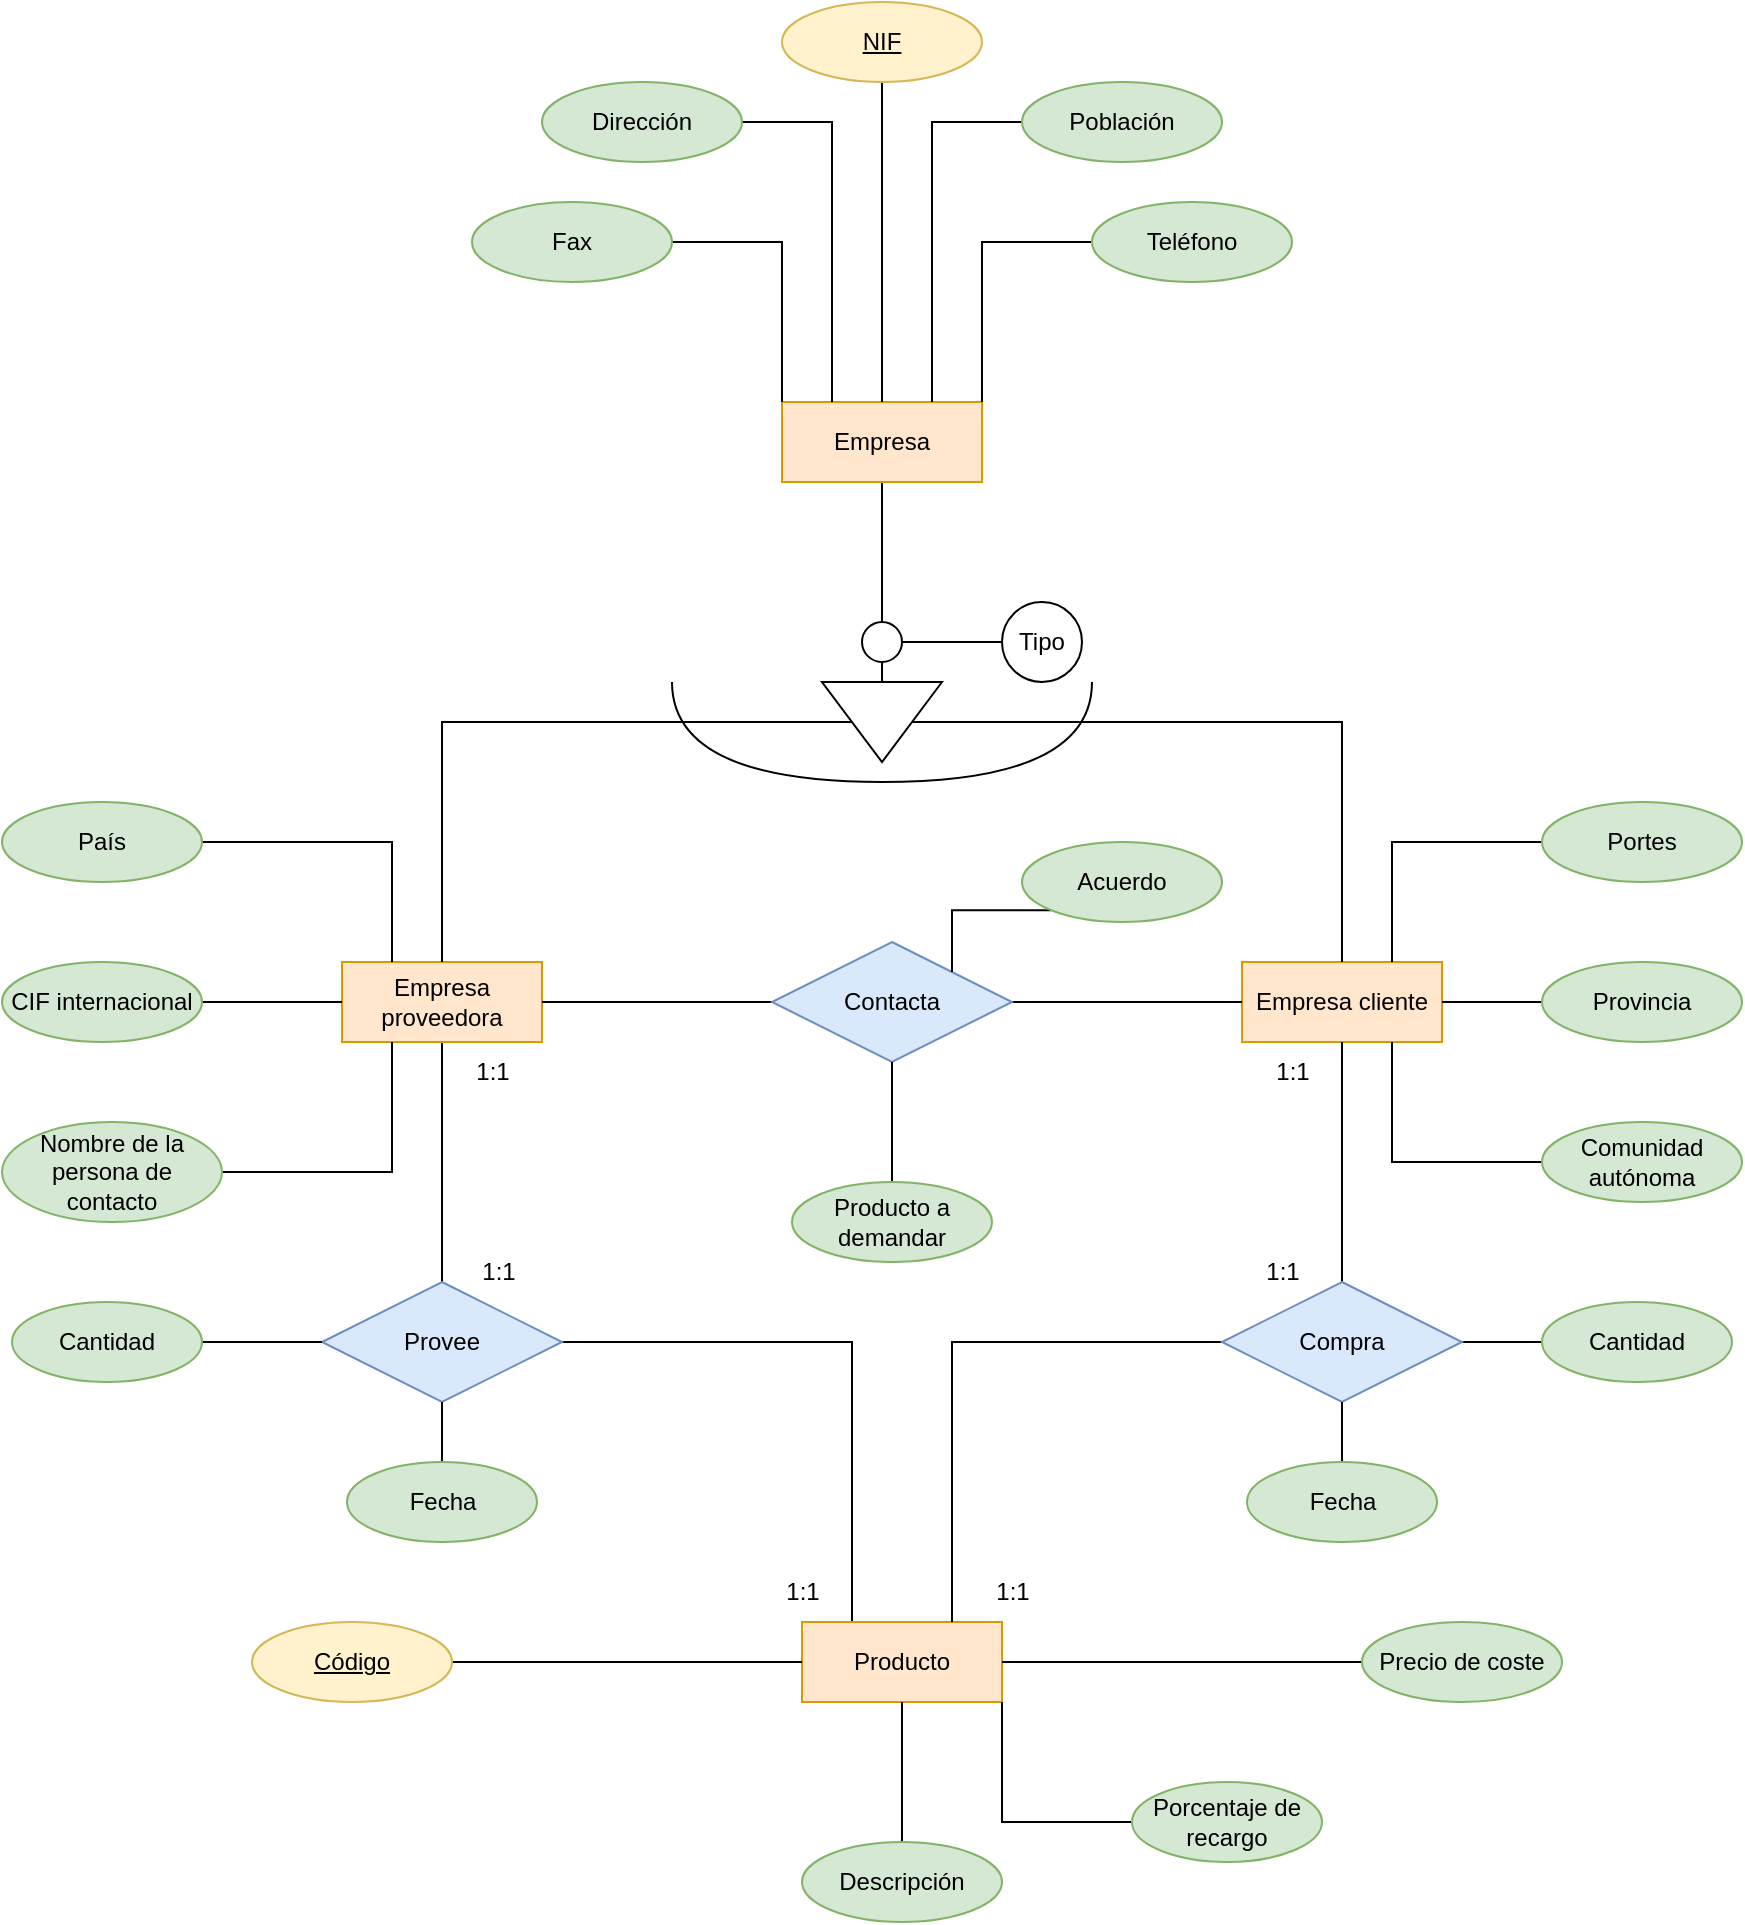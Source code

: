 <mxfile version="22.0.4" type="github">
  <diagram name="Page-1" id="SQlHLi2nuaAuHMBrgde0">
    <mxGraphModel dx="2537" dy="935" grid="1" gridSize="10" guides="1" tooltips="1" connect="1" arrows="1" fold="1" page="1" pageScale="1" pageWidth="850" pageHeight="1100" math="0" shadow="0">
      <root>
        <mxCell id="0" />
        <mxCell id="1" parent="0" />
        <mxCell id="tVb-DyFpI8IVHa5KmUKs-52" style="edgeStyle=orthogonalEdgeStyle;rounded=0;orthogonalLoop=1;jettySize=auto;html=1;endArrow=none;endFill=0;" edge="1" parent="1" source="tVb-DyFpI8IVHa5KmUKs-2" target="tVb-DyFpI8IVHa5KmUKs-7">
          <mxGeometry relative="1" as="geometry" />
        </mxCell>
        <mxCell id="tVb-DyFpI8IVHa5KmUKs-2" value="Empresa proveedora" style="whiteSpace=wrap;html=1;align=center;fillColor=#ffe6cc;strokeColor=#d79b00;" vertex="1" parent="1">
          <mxGeometry x="80" y="700" width="100" height="40" as="geometry" />
        </mxCell>
        <mxCell id="tVb-DyFpI8IVHa5KmUKs-3" value="Empresa cliente" style="whiteSpace=wrap;html=1;align=center;fillColor=#ffe6cc;strokeColor=#d79b00;" vertex="1" parent="1">
          <mxGeometry x="530" y="700" width="100" height="40" as="geometry" />
        </mxCell>
        <mxCell id="tVb-DyFpI8IVHa5KmUKs-54" style="edgeStyle=orthogonalEdgeStyle;rounded=0;orthogonalLoop=1;jettySize=auto;html=1;entryX=0.25;entryY=0;entryDx=0;entryDy=0;endArrow=none;endFill=0;" edge="1" parent="1" source="tVb-DyFpI8IVHa5KmUKs-7" target="tVb-DyFpI8IVHa5KmUKs-53">
          <mxGeometry relative="1" as="geometry" />
        </mxCell>
        <mxCell id="tVb-DyFpI8IVHa5KmUKs-7" value="Provee" style="shape=rhombus;perimeter=rhombusPerimeter;whiteSpace=wrap;html=1;align=center;fillColor=#dae8fc;strokeColor=#6c8ebf;" vertex="1" parent="1">
          <mxGeometry x="70" y="860" width="120" height="60" as="geometry" />
        </mxCell>
        <mxCell id="tVb-DyFpI8IVHa5KmUKs-20" style="edgeStyle=orthogonalEdgeStyle;rounded=0;orthogonalLoop=1;jettySize=auto;html=1;entryX=0;entryY=0.5;entryDx=0;entryDy=0;endArrow=none;endFill=0;" edge="1" parent="1" source="tVb-DyFpI8IVHa5KmUKs-16" target="tVb-DyFpI8IVHa5KmUKs-18">
          <mxGeometry relative="1" as="geometry" />
        </mxCell>
        <mxCell id="tVb-DyFpI8IVHa5KmUKs-16" value="Empresa" style="whiteSpace=wrap;html=1;align=center;fillColor=#ffe6cc;strokeColor=#d79b00;" vertex="1" parent="1">
          <mxGeometry x="300" y="420" width="100" height="40" as="geometry" />
        </mxCell>
        <mxCell id="tVb-DyFpI8IVHa5KmUKs-17" value="" style="ellipse;whiteSpace=wrap;html=1;aspect=fixed;" vertex="1" parent="1">
          <mxGeometry x="340" y="530" width="20" height="20" as="geometry" />
        </mxCell>
        <mxCell id="tVb-DyFpI8IVHa5KmUKs-23" style="edgeStyle=orthogonalEdgeStyle;rounded=0;orthogonalLoop=1;jettySize=auto;html=1;exitX=0.5;exitY=1;exitDx=0;exitDy=0;endArrow=none;endFill=0;" edge="1" parent="1" source="tVb-DyFpI8IVHa5KmUKs-18" target="tVb-DyFpI8IVHa5KmUKs-2">
          <mxGeometry relative="1" as="geometry" />
        </mxCell>
        <mxCell id="tVb-DyFpI8IVHa5KmUKs-24" style="edgeStyle=orthogonalEdgeStyle;rounded=0;orthogonalLoop=1;jettySize=auto;html=1;exitX=0.5;exitY=0;exitDx=0;exitDy=0;entryX=0.5;entryY=0;entryDx=0;entryDy=0;endArrow=none;endFill=0;" edge="1" parent="1" source="tVb-DyFpI8IVHa5KmUKs-18" target="tVb-DyFpI8IVHa5KmUKs-3">
          <mxGeometry relative="1" as="geometry" />
        </mxCell>
        <mxCell id="tVb-DyFpI8IVHa5KmUKs-18" value="" style="triangle;whiteSpace=wrap;html=1;direction=south;rotation=0;" vertex="1" parent="1">
          <mxGeometry x="320" y="560" width="60" height="40" as="geometry" />
        </mxCell>
        <mxCell id="tVb-DyFpI8IVHa5KmUKs-25" value="" style="shape=requiredInterface;html=1;verticalLabelPosition=bottom;sketch=0;direction=south;" vertex="1" parent="1">
          <mxGeometry x="245" y="560" width="210" height="50" as="geometry" />
        </mxCell>
        <mxCell id="tVb-DyFpI8IVHa5KmUKs-28" style="edgeStyle=orthogonalEdgeStyle;rounded=0;orthogonalLoop=1;jettySize=auto;html=1;entryX=0.5;entryY=0;entryDx=0;entryDy=0;endArrow=none;endFill=0;" edge="1" parent="1" source="tVb-DyFpI8IVHa5KmUKs-26" target="tVb-DyFpI8IVHa5KmUKs-16">
          <mxGeometry relative="1" as="geometry" />
        </mxCell>
        <mxCell id="tVb-DyFpI8IVHa5KmUKs-26" value="NIF" style="whiteSpace=wrap;html=1;align=center;shape=ellipse;perimeter=ellipsePerimeter;fontStyle=4;fillColor=#fff2cc;strokeColor=#d6b656;" vertex="1" parent="1">
          <mxGeometry x="300" y="220" width="100" height="40" as="geometry" />
        </mxCell>
        <mxCell id="tVb-DyFpI8IVHa5KmUKs-29" style="edgeStyle=orthogonalEdgeStyle;rounded=0;orthogonalLoop=1;jettySize=auto;html=1;entryX=0.25;entryY=0;entryDx=0;entryDy=0;endArrow=none;endFill=0;" edge="1" parent="1" source="tVb-DyFpI8IVHa5KmUKs-27" target="tVb-DyFpI8IVHa5KmUKs-16">
          <mxGeometry relative="1" as="geometry" />
        </mxCell>
        <mxCell id="tVb-DyFpI8IVHa5KmUKs-27" value="Dirección" style="ellipse;whiteSpace=wrap;html=1;align=center;fillColor=#d5e8d4;strokeColor=#82b366;" vertex="1" parent="1">
          <mxGeometry x="180" y="260" width="100" height="40" as="geometry" />
        </mxCell>
        <mxCell id="tVb-DyFpI8IVHa5KmUKs-33" style="edgeStyle=orthogonalEdgeStyle;rounded=0;orthogonalLoop=1;jettySize=auto;html=1;entryX=0.75;entryY=0;entryDx=0;entryDy=0;endArrow=none;endFill=0;" edge="1" parent="1" source="tVb-DyFpI8IVHa5KmUKs-31" target="tVb-DyFpI8IVHa5KmUKs-16">
          <mxGeometry relative="1" as="geometry" />
        </mxCell>
        <mxCell id="tVb-DyFpI8IVHa5KmUKs-31" value="Población" style="ellipse;whiteSpace=wrap;html=1;align=center;fillColor=#d5e8d4;strokeColor=#82b366;" vertex="1" parent="1">
          <mxGeometry x="420" y="260" width="100" height="40" as="geometry" />
        </mxCell>
        <mxCell id="tVb-DyFpI8IVHa5KmUKs-37" style="edgeStyle=orthogonalEdgeStyle;rounded=0;orthogonalLoop=1;jettySize=auto;html=1;entryX=1;entryY=0;entryDx=0;entryDy=0;endArrow=none;endFill=0;" edge="1" parent="1" source="tVb-DyFpI8IVHa5KmUKs-34" target="tVb-DyFpI8IVHa5KmUKs-16">
          <mxGeometry relative="1" as="geometry" />
        </mxCell>
        <mxCell id="tVb-DyFpI8IVHa5KmUKs-34" value="Teléfono" style="ellipse;whiteSpace=wrap;html=1;align=center;fillColor=#d5e8d4;strokeColor=#82b366;" vertex="1" parent="1">
          <mxGeometry x="455" y="320" width="100" height="40" as="geometry" />
        </mxCell>
        <mxCell id="tVb-DyFpI8IVHa5KmUKs-36" style="edgeStyle=orthogonalEdgeStyle;rounded=0;orthogonalLoop=1;jettySize=auto;html=1;entryX=0;entryY=0;entryDx=0;entryDy=0;endArrow=none;endFill=0;" edge="1" parent="1" source="tVb-DyFpI8IVHa5KmUKs-35" target="tVb-DyFpI8IVHa5KmUKs-16">
          <mxGeometry relative="1" as="geometry" />
        </mxCell>
        <mxCell id="tVb-DyFpI8IVHa5KmUKs-35" value="Fax" style="ellipse;whiteSpace=wrap;html=1;align=center;fillColor=#d5e8d4;strokeColor=#82b366;" vertex="1" parent="1">
          <mxGeometry x="145" y="320" width="100" height="40" as="geometry" />
        </mxCell>
        <mxCell id="tVb-DyFpI8IVHa5KmUKs-39" style="edgeStyle=orthogonalEdgeStyle;rounded=0;orthogonalLoop=1;jettySize=auto;html=1;entryX=1;entryY=0.5;entryDx=0;entryDy=0;endArrow=none;endFill=0;" edge="1" parent="1" source="tVb-DyFpI8IVHa5KmUKs-38" target="tVb-DyFpI8IVHa5KmUKs-3">
          <mxGeometry relative="1" as="geometry" />
        </mxCell>
        <mxCell id="tVb-DyFpI8IVHa5KmUKs-38" value="Provincia" style="ellipse;whiteSpace=wrap;html=1;align=center;fillColor=#d5e8d4;strokeColor=#82b366;" vertex="1" parent="1">
          <mxGeometry x="680" y="700" width="100" height="40" as="geometry" />
        </mxCell>
        <mxCell id="tVb-DyFpI8IVHa5KmUKs-41" style="edgeStyle=orthogonalEdgeStyle;rounded=0;orthogonalLoop=1;jettySize=auto;html=1;entryX=0.75;entryY=1;entryDx=0;entryDy=0;endArrow=none;endFill=0;" edge="1" parent="1" source="tVb-DyFpI8IVHa5KmUKs-40" target="tVb-DyFpI8IVHa5KmUKs-3">
          <mxGeometry relative="1" as="geometry" />
        </mxCell>
        <mxCell id="tVb-DyFpI8IVHa5KmUKs-40" value="&lt;div&gt;Comunidad autónoma&lt;/div&gt;" style="ellipse;whiteSpace=wrap;html=1;align=center;fillColor=#d5e8d4;strokeColor=#82b366;" vertex="1" parent="1">
          <mxGeometry x="680" y="780" width="100" height="40" as="geometry" />
        </mxCell>
        <mxCell id="tVb-DyFpI8IVHa5KmUKs-45" style="edgeStyle=orthogonalEdgeStyle;rounded=0;orthogonalLoop=1;jettySize=auto;html=1;entryX=0.75;entryY=0;entryDx=0;entryDy=0;endArrow=none;endFill=0;" edge="1" parent="1" source="tVb-DyFpI8IVHa5KmUKs-44" target="tVb-DyFpI8IVHa5KmUKs-3">
          <mxGeometry relative="1" as="geometry" />
        </mxCell>
        <mxCell id="tVb-DyFpI8IVHa5KmUKs-44" value="Portes" style="ellipse;whiteSpace=wrap;html=1;align=center;fillColor=#d5e8d4;strokeColor=#82b366;" vertex="1" parent="1">
          <mxGeometry x="680" y="620" width="100" height="40" as="geometry" />
        </mxCell>
        <mxCell id="tVb-DyFpI8IVHa5KmUKs-47" style="edgeStyle=orthogonalEdgeStyle;rounded=0;orthogonalLoop=1;jettySize=auto;html=1;entryX=0.25;entryY=0;entryDx=0;entryDy=0;endArrow=none;endFill=0;" edge="1" parent="1" source="tVb-DyFpI8IVHa5KmUKs-46" target="tVb-DyFpI8IVHa5KmUKs-2">
          <mxGeometry relative="1" as="geometry" />
        </mxCell>
        <mxCell id="tVb-DyFpI8IVHa5KmUKs-46" value="País" style="ellipse;whiteSpace=wrap;html=1;align=center;fillColor=#d5e8d4;strokeColor=#82b366;" vertex="1" parent="1">
          <mxGeometry x="-90" y="620" width="100" height="40" as="geometry" />
        </mxCell>
        <mxCell id="tVb-DyFpI8IVHa5KmUKs-49" style="edgeStyle=orthogonalEdgeStyle;rounded=0;orthogonalLoop=1;jettySize=auto;html=1;endArrow=none;endFill=0;" edge="1" parent="1" source="tVb-DyFpI8IVHa5KmUKs-48" target="tVb-DyFpI8IVHa5KmUKs-2">
          <mxGeometry relative="1" as="geometry" />
        </mxCell>
        <mxCell id="tVb-DyFpI8IVHa5KmUKs-48" value="CIF internacional" style="ellipse;whiteSpace=wrap;html=1;align=center;fillColor=#d5e8d4;strokeColor=#82b366;" vertex="1" parent="1">
          <mxGeometry x="-90" y="700" width="100" height="40" as="geometry" />
        </mxCell>
        <mxCell id="tVb-DyFpI8IVHa5KmUKs-51" style="edgeStyle=orthogonalEdgeStyle;rounded=0;orthogonalLoop=1;jettySize=auto;html=1;entryX=0.25;entryY=1;entryDx=0;entryDy=0;endArrow=none;endFill=0;" edge="1" parent="1" source="tVb-DyFpI8IVHa5KmUKs-50" target="tVb-DyFpI8IVHa5KmUKs-2">
          <mxGeometry relative="1" as="geometry" />
        </mxCell>
        <mxCell id="tVb-DyFpI8IVHa5KmUKs-50" value="Nombre de la persona de contacto" style="ellipse;whiteSpace=wrap;html=1;align=center;fillColor=#d5e8d4;strokeColor=#82b366;" vertex="1" parent="1">
          <mxGeometry x="-90" y="780" width="110" height="50" as="geometry" />
        </mxCell>
        <mxCell id="tVb-DyFpI8IVHa5KmUKs-53" value="Producto" style="whiteSpace=wrap;html=1;align=center;fillColor=#ffe6cc;strokeColor=#d79b00;" vertex="1" parent="1">
          <mxGeometry x="310" y="1030" width="100" height="40" as="geometry" />
        </mxCell>
        <mxCell id="tVb-DyFpI8IVHa5KmUKs-56" style="edgeStyle=orthogonalEdgeStyle;rounded=0;orthogonalLoop=1;jettySize=auto;html=1;entryX=0;entryY=0.5;entryDx=0;entryDy=0;endArrow=none;endFill=0;" edge="1" parent="1" source="tVb-DyFpI8IVHa5KmUKs-55" target="tVb-DyFpI8IVHa5KmUKs-53">
          <mxGeometry relative="1" as="geometry" />
        </mxCell>
        <mxCell id="tVb-DyFpI8IVHa5KmUKs-55" value="Código" style="whiteSpace=wrap;html=1;align=center;fillColor=#fff2cc;strokeColor=#d6b656;shape=ellipse;perimeter=ellipsePerimeter;fontStyle=4;" vertex="1" parent="1">
          <mxGeometry x="35" y="1030" width="100" height="40" as="geometry" />
        </mxCell>
        <mxCell id="tVb-DyFpI8IVHa5KmUKs-58" style="edgeStyle=orthogonalEdgeStyle;rounded=0;orthogonalLoop=1;jettySize=auto;html=1;entryX=0.5;entryY=1;entryDx=0;entryDy=0;endArrow=none;endFill=0;" edge="1" parent="1" source="tVb-DyFpI8IVHa5KmUKs-57" target="tVb-DyFpI8IVHa5KmUKs-53">
          <mxGeometry relative="1" as="geometry" />
        </mxCell>
        <mxCell id="tVb-DyFpI8IVHa5KmUKs-57" value="Descripción" style="ellipse;whiteSpace=wrap;html=1;align=center;fillColor=#d5e8d4;strokeColor=#82b366;" vertex="1" parent="1">
          <mxGeometry x="310" y="1140" width="100" height="40" as="geometry" />
        </mxCell>
        <mxCell id="tVb-DyFpI8IVHa5KmUKs-60" style="edgeStyle=orthogonalEdgeStyle;rounded=0;orthogonalLoop=1;jettySize=auto;html=1;entryX=1;entryY=0.5;entryDx=0;entryDy=0;endArrow=none;endFill=0;" edge="1" parent="1" source="tVb-DyFpI8IVHa5KmUKs-59" target="tVb-DyFpI8IVHa5KmUKs-53">
          <mxGeometry relative="1" as="geometry">
            <mxPoint x="520" y="1050" as="targetPoint" />
          </mxGeometry>
        </mxCell>
        <mxCell id="tVb-DyFpI8IVHa5KmUKs-59" value="Precio de coste" style="ellipse;whiteSpace=wrap;html=1;align=center;fillColor=#d5e8d4;strokeColor=#82b366;" vertex="1" parent="1">
          <mxGeometry x="590" y="1030" width="100" height="40" as="geometry" />
        </mxCell>
        <mxCell id="tVb-DyFpI8IVHa5KmUKs-61" value="1:1" style="text;html=1;align=center;verticalAlign=middle;resizable=0;points=[];autosize=1;strokeColor=none;fillColor=none;" vertex="1" parent="1">
          <mxGeometry x="290" y="1000" width="40" height="30" as="geometry" />
        </mxCell>
        <mxCell id="tVb-DyFpI8IVHa5KmUKs-62" value="1:1" style="text;html=1;align=center;verticalAlign=middle;resizable=0;points=[];autosize=1;strokeColor=none;fillColor=none;" vertex="1" parent="1">
          <mxGeometry x="135" y="740" width="40" height="30" as="geometry" />
        </mxCell>
        <mxCell id="tVb-DyFpI8IVHa5KmUKs-63" value="1:1" style="text;html=1;align=center;verticalAlign=middle;resizable=0;points=[];autosize=1;strokeColor=none;fillColor=none;" vertex="1" parent="1">
          <mxGeometry x="137.5" y="840" width="40" height="30" as="geometry" />
        </mxCell>
        <mxCell id="tVb-DyFpI8IVHa5KmUKs-65" style="edgeStyle=orthogonalEdgeStyle;rounded=0;orthogonalLoop=1;jettySize=auto;html=1;entryX=0.5;entryY=1;entryDx=0;entryDy=0;endArrow=none;endFill=0;" edge="1" parent="1" source="tVb-DyFpI8IVHa5KmUKs-64" target="tVb-DyFpI8IVHa5KmUKs-3">
          <mxGeometry relative="1" as="geometry" />
        </mxCell>
        <mxCell id="tVb-DyFpI8IVHa5KmUKs-66" style="edgeStyle=orthogonalEdgeStyle;rounded=0;orthogonalLoop=1;jettySize=auto;html=1;entryX=0.75;entryY=0;entryDx=0;entryDy=0;endArrow=none;endFill=0;exitX=0;exitY=0.5;exitDx=0;exitDy=0;" edge="1" parent="1" source="tVb-DyFpI8IVHa5KmUKs-64" target="tVb-DyFpI8IVHa5KmUKs-53">
          <mxGeometry relative="1" as="geometry" />
        </mxCell>
        <mxCell id="tVb-DyFpI8IVHa5KmUKs-77" style="edgeStyle=orthogonalEdgeStyle;rounded=0;orthogonalLoop=1;jettySize=auto;html=1;entryX=0;entryY=0.5;entryDx=0;entryDy=0;endArrow=none;endFill=0;" edge="1" parent="1" source="tVb-DyFpI8IVHa5KmUKs-64" target="tVb-DyFpI8IVHa5KmUKs-76">
          <mxGeometry relative="1" as="geometry" />
        </mxCell>
        <mxCell id="tVb-DyFpI8IVHa5KmUKs-64" value="Compra" style="shape=rhombus;perimeter=rhombusPerimeter;whiteSpace=wrap;html=1;align=center;fillColor=#dae8fc;strokeColor=#6c8ebf;" vertex="1" parent="1">
          <mxGeometry x="520" y="860" width="120" height="60" as="geometry" />
        </mxCell>
        <mxCell id="tVb-DyFpI8IVHa5KmUKs-69" style="edgeStyle=orthogonalEdgeStyle;rounded=0;orthogonalLoop=1;jettySize=auto;html=1;endArrow=none;endFill=0;" edge="1" parent="1" source="tVb-DyFpI8IVHa5KmUKs-68" target="tVb-DyFpI8IVHa5KmUKs-7">
          <mxGeometry relative="1" as="geometry" />
        </mxCell>
        <mxCell id="tVb-DyFpI8IVHa5KmUKs-68" value="Fecha" style="ellipse;whiteSpace=wrap;html=1;align=center;fillColor=#d5e8d4;strokeColor=#82b366;" vertex="1" parent="1">
          <mxGeometry x="82.5" y="950" width="95" height="40" as="geometry" />
        </mxCell>
        <mxCell id="tVb-DyFpI8IVHa5KmUKs-71" style="edgeStyle=orthogonalEdgeStyle;rounded=0;orthogonalLoop=1;jettySize=auto;html=1;endArrow=none;endFill=0;" edge="1" parent="1" source="tVb-DyFpI8IVHa5KmUKs-72">
          <mxGeometry relative="1" as="geometry">
            <mxPoint x="580" y="920" as="targetPoint" />
          </mxGeometry>
        </mxCell>
        <mxCell id="tVb-DyFpI8IVHa5KmUKs-72" value="Fecha" style="ellipse;whiteSpace=wrap;html=1;align=center;fillColor=#d5e8d4;strokeColor=#82b366;" vertex="1" parent="1">
          <mxGeometry x="532.5" y="950" width="95" height="40" as="geometry" />
        </mxCell>
        <mxCell id="tVb-DyFpI8IVHa5KmUKs-74" style="edgeStyle=orthogonalEdgeStyle;rounded=0;orthogonalLoop=1;jettySize=auto;html=1;entryX=0;entryY=0.5;entryDx=0;entryDy=0;endArrow=none;endFill=0;" edge="1" parent="1" source="tVb-DyFpI8IVHa5KmUKs-73" target="tVb-DyFpI8IVHa5KmUKs-7">
          <mxGeometry relative="1" as="geometry" />
        </mxCell>
        <mxCell id="tVb-DyFpI8IVHa5KmUKs-73" value="Cantidad" style="ellipse;whiteSpace=wrap;html=1;align=center;fillColor=#d5e8d4;strokeColor=#82b366;" vertex="1" parent="1">
          <mxGeometry x="-85" y="870" width="95" height="40" as="geometry" />
        </mxCell>
        <mxCell id="tVb-DyFpI8IVHa5KmUKs-76" value="Cantidad" style="ellipse;whiteSpace=wrap;html=1;align=center;fillColor=#d5e8d4;strokeColor=#82b366;" vertex="1" parent="1">
          <mxGeometry x="680" y="870" width="95" height="40" as="geometry" />
        </mxCell>
        <mxCell id="tVb-DyFpI8IVHa5KmUKs-94" style="edgeStyle=orthogonalEdgeStyle;rounded=0;orthogonalLoop=1;jettySize=auto;html=1;entryX=1;entryY=1;entryDx=0;entryDy=0;endArrow=none;endFill=0;" edge="1" parent="1" source="tVb-DyFpI8IVHa5KmUKs-78" target="tVb-DyFpI8IVHa5KmUKs-53">
          <mxGeometry relative="1" as="geometry" />
        </mxCell>
        <mxCell id="tVb-DyFpI8IVHa5KmUKs-78" value="Porcentaje de recargo" style="ellipse;whiteSpace=wrap;html=1;align=center;fillColor=#d5e8d4;strokeColor=#82b366;" vertex="1" parent="1">
          <mxGeometry x="475" y="1110" width="95" height="40" as="geometry" />
        </mxCell>
        <mxCell id="tVb-DyFpI8IVHa5KmUKs-81" style="edgeStyle=orthogonalEdgeStyle;rounded=0;orthogonalLoop=1;jettySize=auto;html=1;entryX=1;entryY=0.5;entryDx=0;entryDy=0;endArrow=none;endFill=0;" edge="1" parent="1" source="tVb-DyFpI8IVHa5KmUKs-80" target="tVb-DyFpI8IVHa5KmUKs-17">
          <mxGeometry relative="1" as="geometry" />
        </mxCell>
        <mxCell id="tVb-DyFpI8IVHa5KmUKs-80" value="Tipo" style="ellipse;whiteSpace=wrap;html=1;aspect=fixed;" vertex="1" parent="1">
          <mxGeometry x="410" y="520" width="40" height="40" as="geometry" />
        </mxCell>
        <mxCell id="tVb-DyFpI8IVHa5KmUKs-82" value="1:1" style="text;html=1;align=center;verticalAlign=middle;resizable=0;points=[];autosize=1;strokeColor=none;fillColor=none;" vertex="1" parent="1">
          <mxGeometry x="395" y="1000" width="40" height="30" as="geometry" />
        </mxCell>
        <mxCell id="tVb-DyFpI8IVHa5KmUKs-83" value="1:1" style="text;html=1;align=center;verticalAlign=middle;resizable=0;points=[];autosize=1;strokeColor=none;fillColor=none;" vertex="1" parent="1">
          <mxGeometry x="535" y="740" width="40" height="30" as="geometry" />
        </mxCell>
        <mxCell id="tVb-DyFpI8IVHa5KmUKs-84" value="1:1" style="text;html=1;align=center;verticalAlign=middle;resizable=0;points=[];autosize=1;strokeColor=none;fillColor=none;" vertex="1" parent="1">
          <mxGeometry x="530" y="840" width="40" height="30" as="geometry" />
        </mxCell>
        <mxCell id="tVb-DyFpI8IVHa5KmUKs-86" style="edgeStyle=orthogonalEdgeStyle;rounded=0;orthogonalLoop=1;jettySize=auto;html=1;entryX=1;entryY=0.5;entryDx=0;entryDy=0;endArrow=none;endFill=0;" edge="1" parent="1" source="tVb-DyFpI8IVHa5KmUKs-85" target="tVb-DyFpI8IVHa5KmUKs-2">
          <mxGeometry relative="1" as="geometry" />
        </mxCell>
        <mxCell id="tVb-DyFpI8IVHa5KmUKs-87" style="edgeStyle=orthogonalEdgeStyle;rounded=0;orthogonalLoop=1;jettySize=auto;html=1;entryX=0;entryY=0.5;entryDx=0;entryDy=0;endArrow=none;endFill=0;" edge="1" parent="1" source="tVb-DyFpI8IVHa5KmUKs-85" target="tVb-DyFpI8IVHa5KmUKs-3">
          <mxGeometry relative="1" as="geometry" />
        </mxCell>
        <mxCell id="tVb-DyFpI8IVHa5KmUKs-85" value="Contacta" style="shape=rhombus;perimeter=rhombusPerimeter;whiteSpace=wrap;html=1;align=center;fillColor=#dae8fc;strokeColor=#6c8ebf;" vertex="1" parent="1">
          <mxGeometry x="295" y="690" width="120" height="60" as="geometry" />
        </mxCell>
        <mxCell id="tVb-DyFpI8IVHa5KmUKs-89" style="edgeStyle=orthogonalEdgeStyle;rounded=0;orthogonalLoop=1;jettySize=auto;html=1;entryX=0.5;entryY=1;entryDx=0;entryDy=0;endArrow=none;endFill=0;" edge="1" parent="1" source="tVb-DyFpI8IVHa5KmUKs-88" target="tVb-DyFpI8IVHa5KmUKs-85">
          <mxGeometry relative="1" as="geometry" />
        </mxCell>
        <mxCell id="tVb-DyFpI8IVHa5KmUKs-88" value="Producto a demandar" style="ellipse;whiteSpace=wrap;html=1;align=center;fillColor=#d5e8d4;strokeColor=#82b366;" vertex="1" parent="1">
          <mxGeometry x="305" y="810" width="100" height="40" as="geometry" />
        </mxCell>
        <mxCell id="tVb-DyFpI8IVHa5KmUKs-93" style="edgeStyle=orthogonalEdgeStyle;rounded=0;orthogonalLoop=1;jettySize=auto;html=1;exitX=0;exitY=1;exitDx=0;exitDy=0;entryX=1;entryY=0;entryDx=0;entryDy=0;endArrow=none;endFill=0;" edge="1" parent="1" source="tVb-DyFpI8IVHa5KmUKs-92" target="tVb-DyFpI8IVHa5KmUKs-85">
          <mxGeometry relative="1" as="geometry">
            <Array as="points">
              <mxPoint x="385" y="674" />
            </Array>
          </mxGeometry>
        </mxCell>
        <mxCell id="tVb-DyFpI8IVHa5KmUKs-92" value="Acuerdo" style="ellipse;whiteSpace=wrap;html=1;align=center;fillColor=#d5e8d4;strokeColor=#82b366;" vertex="1" parent="1">
          <mxGeometry x="420" y="640" width="100" height="40" as="geometry" />
        </mxCell>
      </root>
    </mxGraphModel>
  </diagram>
</mxfile>
